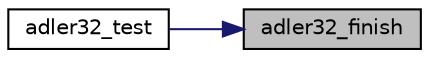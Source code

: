 digraph "adler32_finish"
{
 // LATEX_PDF_SIZE
  edge [fontname="Helvetica",fontsize="10",labelfontname="Helvetica",labelfontsize="10"];
  node [fontname="Helvetica",fontsize="10",shape=record];
  rankdir="RL";
  Node1 [label="adler32_finish",height=0.2,width=0.4,color="black", fillcolor="grey75", style="filled", fontcolor="black",tooltip=" "];
  Node1 -> Node2 [dir="back",color="midnightblue",fontsize="10",style="solid",fontname="Helvetica"];
  Node2 [label="adler32_test",height=0.2,width=0.4,color="black", fillcolor="white", style="filled",URL="$adler32_8c.html#a37ebe3c0e697b8078762307f981d8c18",tooltip=" "];
}
